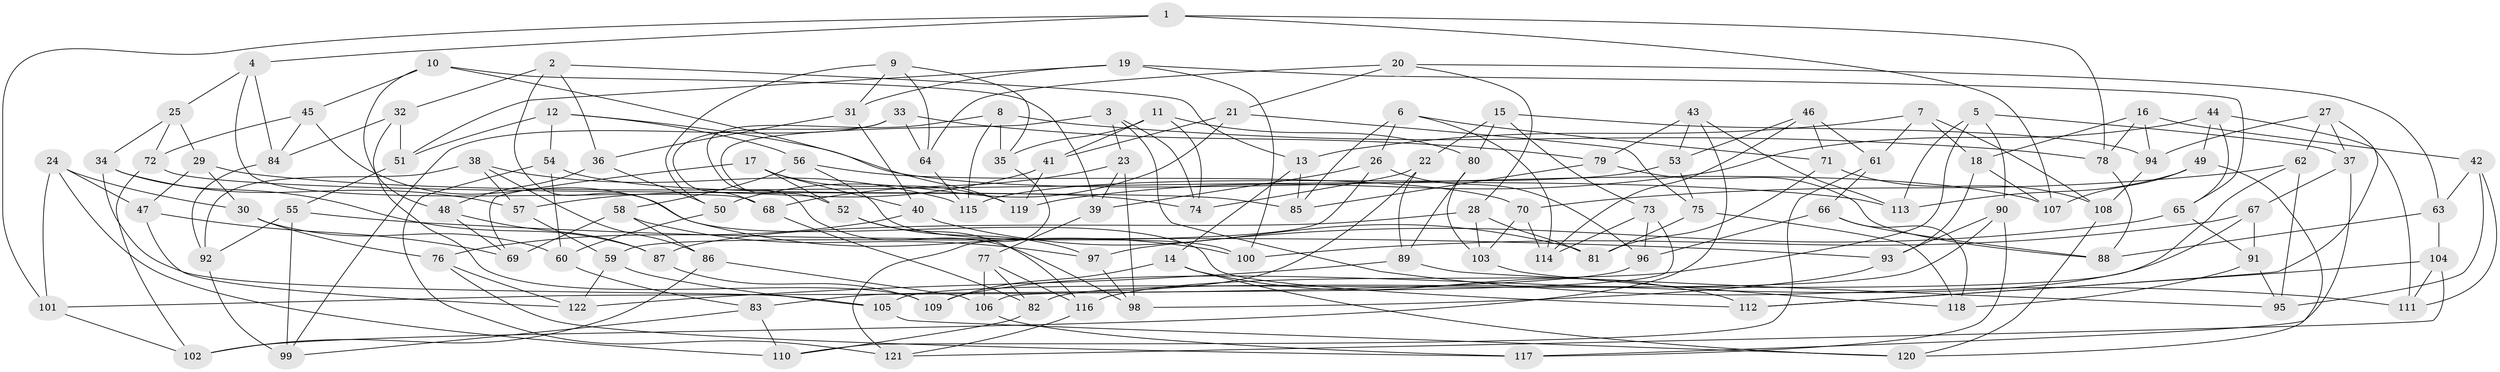 // Generated by graph-tools (version 1.1) at 2025/50/03/09/25 03:50:55]
// undirected, 122 vertices, 244 edges
graph export_dot {
graph [start="1"]
  node [color=gray90,style=filled];
  1;
  2;
  3;
  4;
  5;
  6;
  7;
  8;
  9;
  10;
  11;
  12;
  13;
  14;
  15;
  16;
  17;
  18;
  19;
  20;
  21;
  22;
  23;
  24;
  25;
  26;
  27;
  28;
  29;
  30;
  31;
  32;
  33;
  34;
  35;
  36;
  37;
  38;
  39;
  40;
  41;
  42;
  43;
  44;
  45;
  46;
  47;
  48;
  49;
  50;
  51;
  52;
  53;
  54;
  55;
  56;
  57;
  58;
  59;
  60;
  61;
  62;
  63;
  64;
  65;
  66;
  67;
  68;
  69;
  70;
  71;
  72;
  73;
  74;
  75;
  76;
  77;
  78;
  79;
  80;
  81;
  82;
  83;
  84;
  85;
  86;
  87;
  88;
  89;
  90;
  91;
  92;
  93;
  94;
  95;
  96;
  97;
  98;
  99;
  100;
  101;
  102;
  103;
  104;
  105;
  106;
  107;
  108;
  109;
  110;
  111;
  112;
  113;
  114;
  115;
  116;
  117;
  118;
  119;
  120;
  121;
  122;
  1 -- 101;
  1 -- 4;
  1 -- 78;
  1 -- 107;
  2 -- 36;
  2 -- 32;
  2 -- 112;
  2 -- 13;
  3 -- 23;
  3 -- 52;
  3 -- 74;
  3 -- 111;
  4 -- 25;
  4 -- 84;
  4 -- 68;
  5 -- 90;
  5 -- 113;
  5 -- 37;
  5 -- 116;
  6 -- 71;
  6 -- 26;
  6 -- 85;
  6 -- 114;
  7 -- 18;
  7 -- 13;
  7 -- 61;
  7 -- 108;
  8 -- 35;
  8 -- 78;
  8 -- 98;
  8 -- 115;
  9 -- 64;
  9 -- 35;
  9 -- 50;
  9 -- 31;
  10 -- 48;
  10 -- 39;
  10 -- 119;
  10 -- 45;
  11 -- 35;
  11 -- 80;
  11 -- 41;
  11 -- 74;
  12 -- 107;
  12 -- 56;
  12 -- 51;
  12 -- 54;
  13 -- 14;
  13 -- 85;
  14 -- 109;
  14 -- 112;
  14 -- 120;
  15 -- 80;
  15 -- 94;
  15 -- 73;
  15 -- 22;
  16 -- 18;
  16 -- 42;
  16 -- 78;
  16 -- 94;
  17 -- 52;
  17 -- 40;
  17 -- 119;
  17 -- 69;
  18 -- 93;
  18 -- 107;
  19 -- 65;
  19 -- 51;
  19 -- 31;
  19 -- 100;
  20 -- 64;
  20 -- 63;
  20 -- 28;
  20 -- 21;
  21 -- 75;
  21 -- 50;
  21 -- 41;
  22 -- 83;
  22 -- 89;
  22 -- 74;
  23 -- 98;
  23 -- 39;
  23 -- 68;
  24 -- 30;
  24 -- 47;
  24 -- 101;
  24 -- 110;
  25 -- 34;
  25 -- 29;
  25 -- 72;
  26 -- 96;
  26 -- 39;
  26 -- 59;
  27 -- 112;
  27 -- 94;
  27 -- 62;
  27 -- 37;
  28 -- 81;
  28 -- 87;
  28 -- 103;
  29 -- 113;
  29 -- 47;
  29 -- 30;
  30 -- 60;
  30 -- 76;
  31 -- 40;
  31 -- 36;
  32 -- 84;
  32 -- 109;
  32 -- 51;
  33 -- 79;
  33 -- 68;
  33 -- 99;
  33 -- 64;
  34 -- 57;
  34 -- 87;
  34 -- 105;
  35 -- 121;
  36 -- 48;
  36 -- 50;
  37 -- 117;
  37 -- 67;
  38 -- 92;
  38 -- 57;
  38 -- 115;
  38 -- 86;
  39 -- 77;
  40 -- 76;
  40 -- 81;
  41 -- 119;
  41 -- 57;
  42 -- 95;
  42 -- 111;
  42 -- 63;
  43 -- 53;
  43 -- 79;
  43 -- 113;
  43 -- 102;
  44 -- 111;
  44 -- 119;
  44 -- 49;
  44 -- 65;
  45 -- 100;
  45 -- 84;
  45 -- 72;
  46 -- 71;
  46 -- 61;
  46 -- 114;
  46 -- 53;
  47 -- 69;
  47 -- 122;
  48 -- 87;
  48 -- 69;
  49 -- 120;
  49 -- 113;
  49 -- 107;
  50 -- 60;
  51 -- 55;
  52 -- 116;
  52 -- 97;
  53 -- 115;
  53 -- 75;
  54 -- 60;
  54 -- 121;
  54 -- 74;
  55 -- 92;
  55 -- 93;
  55 -- 99;
  56 -- 58;
  56 -- 100;
  56 -- 70;
  57 -- 59;
  58 -- 86;
  58 -- 69;
  58 -- 97;
  59 -- 105;
  59 -- 122;
  60 -- 83;
  61 -- 110;
  61 -- 66;
  62 -- 82;
  62 -- 95;
  62 -- 70;
  63 -- 104;
  63 -- 88;
  64 -- 115;
  65 -- 97;
  65 -- 91;
  66 -- 96;
  66 -- 88;
  66 -- 118;
  67 -- 100;
  67 -- 91;
  67 -- 109;
  68 -- 82;
  70 -- 114;
  70 -- 103;
  71 -- 81;
  71 -- 108;
  72 -- 102;
  72 -- 85;
  73 -- 114;
  73 -- 96;
  73 -- 106;
  75 -- 118;
  75 -- 81;
  76 -- 117;
  76 -- 122;
  77 -- 82;
  77 -- 106;
  77 -- 116;
  78 -- 88;
  79 -- 88;
  79 -- 85;
  80 -- 89;
  80 -- 103;
  82 -- 110;
  83 -- 99;
  83 -- 110;
  84 -- 92;
  86 -- 102;
  86 -- 106;
  87 -- 109;
  89 -- 95;
  89 -- 122;
  90 -- 117;
  90 -- 105;
  90 -- 93;
  91 -- 95;
  91 -- 118;
  92 -- 99;
  93 -- 98;
  94 -- 108;
  96 -- 101;
  97 -- 98;
  101 -- 102;
  103 -- 118;
  104 -- 111;
  104 -- 112;
  104 -- 121;
  105 -- 120;
  106 -- 117;
  108 -- 120;
  116 -- 121;
}
